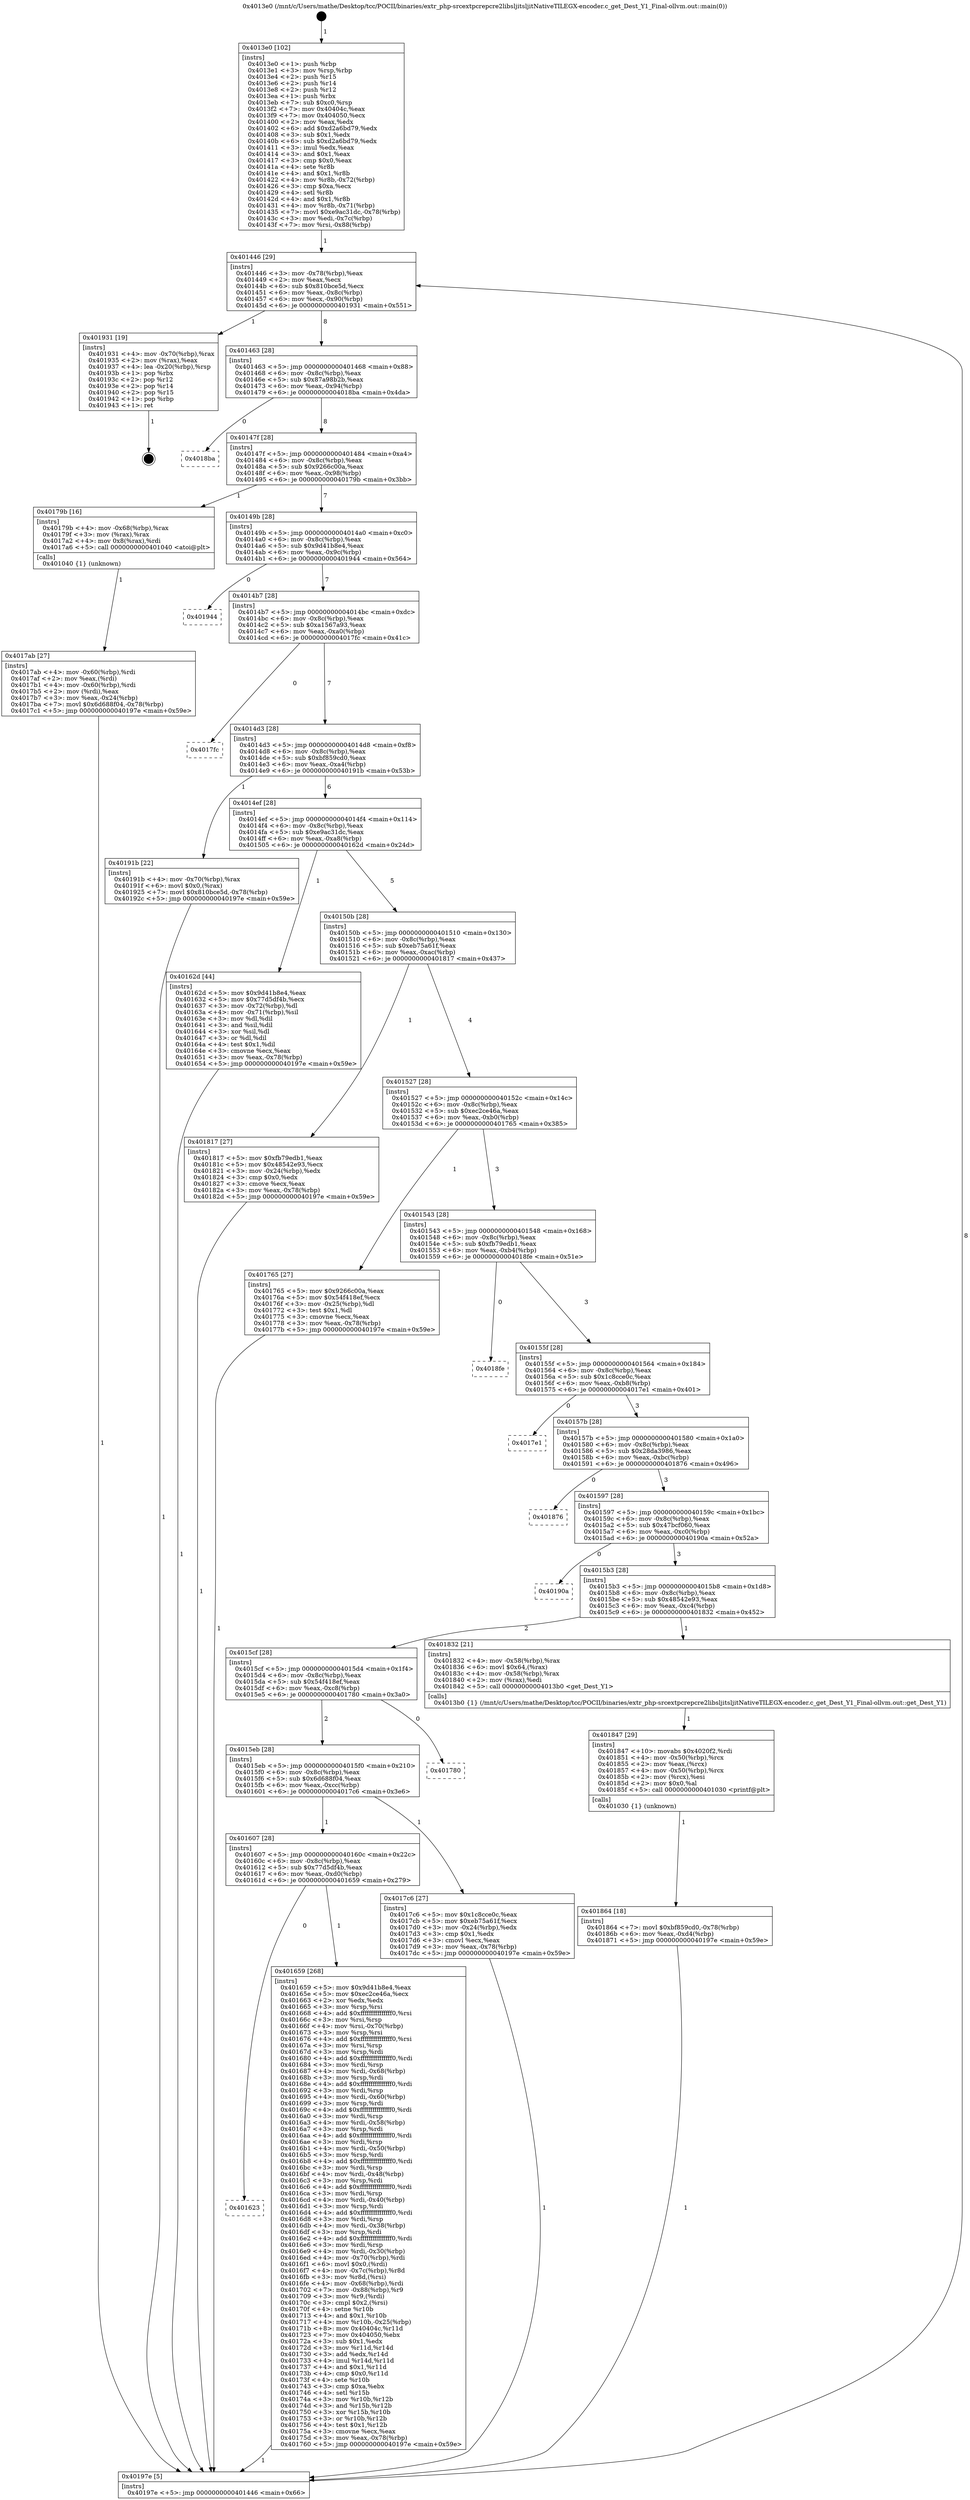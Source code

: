 digraph "0x4013e0" {
  label = "0x4013e0 (/mnt/c/Users/mathe/Desktop/tcc/POCII/binaries/extr_php-srcextpcrepcre2libsljitsljitNativeTILEGX-encoder.c_get_Dest_Y1_Final-ollvm.out::main(0))"
  labelloc = "t"
  node[shape=record]

  Entry [label="",width=0.3,height=0.3,shape=circle,fillcolor=black,style=filled]
  "0x401446" [label="{
     0x401446 [29]\l
     | [instrs]\l
     &nbsp;&nbsp;0x401446 \<+3\>: mov -0x78(%rbp),%eax\l
     &nbsp;&nbsp;0x401449 \<+2\>: mov %eax,%ecx\l
     &nbsp;&nbsp;0x40144b \<+6\>: sub $0x810bce5d,%ecx\l
     &nbsp;&nbsp;0x401451 \<+6\>: mov %eax,-0x8c(%rbp)\l
     &nbsp;&nbsp;0x401457 \<+6\>: mov %ecx,-0x90(%rbp)\l
     &nbsp;&nbsp;0x40145d \<+6\>: je 0000000000401931 \<main+0x551\>\l
  }"]
  "0x401931" [label="{
     0x401931 [19]\l
     | [instrs]\l
     &nbsp;&nbsp;0x401931 \<+4\>: mov -0x70(%rbp),%rax\l
     &nbsp;&nbsp;0x401935 \<+2\>: mov (%rax),%eax\l
     &nbsp;&nbsp;0x401937 \<+4\>: lea -0x20(%rbp),%rsp\l
     &nbsp;&nbsp;0x40193b \<+1\>: pop %rbx\l
     &nbsp;&nbsp;0x40193c \<+2\>: pop %r12\l
     &nbsp;&nbsp;0x40193e \<+2\>: pop %r14\l
     &nbsp;&nbsp;0x401940 \<+2\>: pop %r15\l
     &nbsp;&nbsp;0x401942 \<+1\>: pop %rbp\l
     &nbsp;&nbsp;0x401943 \<+1\>: ret\l
  }"]
  "0x401463" [label="{
     0x401463 [28]\l
     | [instrs]\l
     &nbsp;&nbsp;0x401463 \<+5\>: jmp 0000000000401468 \<main+0x88\>\l
     &nbsp;&nbsp;0x401468 \<+6\>: mov -0x8c(%rbp),%eax\l
     &nbsp;&nbsp;0x40146e \<+5\>: sub $0x87a98b2b,%eax\l
     &nbsp;&nbsp;0x401473 \<+6\>: mov %eax,-0x94(%rbp)\l
     &nbsp;&nbsp;0x401479 \<+6\>: je 00000000004018ba \<main+0x4da\>\l
  }"]
  Exit [label="",width=0.3,height=0.3,shape=circle,fillcolor=black,style=filled,peripheries=2]
  "0x4018ba" [label="{
     0x4018ba\l
  }", style=dashed]
  "0x40147f" [label="{
     0x40147f [28]\l
     | [instrs]\l
     &nbsp;&nbsp;0x40147f \<+5\>: jmp 0000000000401484 \<main+0xa4\>\l
     &nbsp;&nbsp;0x401484 \<+6\>: mov -0x8c(%rbp),%eax\l
     &nbsp;&nbsp;0x40148a \<+5\>: sub $0x9266c00a,%eax\l
     &nbsp;&nbsp;0x40148f \<+6\>: mov %eax,-0x98(%rbp)\l
     &nbsp;&nbsp;0x401495 \<+6\>: je 000000000040179b \<main+0x3bb\>\l
  }"]
  "0x401864" [label="{
     0x401864 [18]\l
     | [instrs]\l
     &nbsp;&nbsp;0x401864 \<+7\>: movl $0xbf859cd0,-0x78(%rbp)\l
     &nbsp;&nbsp;0x40186b \<+6\>: mov %eax,-0xd4(%rbp)\l
     &nbsp;&nbsp;0x401871 \<+5\>: jmp 000000000040197e \<main+0x59e\>\l
  }"]
  "0x40179b" [label="{
     0x40179b [16]\l
     | [instrs]\l
     &nbsp;&nbsp;0x40179b \<+4\>: mov -0x68(%rbp),%rax\l
     &nbsp;&nbsp;0x40179f \<+3\>: mov (%rax),%rax\l
     &nbsp;&nbsp;0x4017a2 \<+4\>: mov 0x8(%rax),%rdi\l
     &nbsp;&nbsp;0x4017a6 \<+5\>: call 0000000000401040 \<atoi@plt\>\l
     | [calls]\l
     &nbsp;&nbsp;0x401040 \{1\} (unknown)\l
  }"]
  "0x40149b" [label="{
     0x40149b [28]\l
     | [instrs]\l
     &nbsp;&nbsp;0x40149b \<+5\>: jmp 00000000004014a0 \<main+0xc0\>\l
     &nbsp;&nbsp;0x4014a0 \<+6\>: mov -0x8c(%rbp),%eax\l
     &nbsp;&nbsp;0x4014a6 \<+5\>: sub $0x9d41b8e4,%eax\l
     &nbsp;&nbsp;0x4014ab \<+6\>: mov %eax,-0x9c(%rbp)\l
     &nbsp;&nbsp;0x4014b1 \<+6\>: je 0000000000401944 \<main+0x564\>\l
  }"]
  "0x401847" [label="{
     0x401847 [29]\l
     | [instrs]\l
     &nbsp;&nbsp;0x401847 \<+10\>: movabs $0x4020f2,%rdi\l
     &nbsp;&nbsp;0x401851 \<+4\>: mov -0x50(%rbp),%rcx\l
     &nbsp;&nbsp;0x401855 \<+2\>: mov %eax,(%rcx)\l
     &nbsp;&nbsp;0x401857 \<+4\>: mov -0x50(%rbp),%rcx\l
     &nbsp;&nbsp;0x40185b \<+2\>: mov (%rcx),%esi\l
     &nbsp;&nbsp;0x40185d \<+2\>: mov $0x0,%al\l
     &nbsp;&nbsp;0x40185f \<+5\>: call 0000000000401030 \<printf@plt\>\l
     | [calls]\l
     &nbsp;&nbsp;0x401030 \{1\} (unknown)\l
  }"]
  "0x401944" [label="{
     0x401944\l
  }", style=dashed]
  "0x4014b7" [label="{
     0x4014b7 [28]\l
     | [instrs]\l
     &nbsp;&nbsp;0x4014b7 \<+5\>: jmp 00000000004014bc \<main+0xdc\>\l
     &nbsp;&nbsp;0x4014bc \<+6\>: mov -0x8c(%rbp),%eax\l
     &nbsp;&nbsp;0x4014c2 \<+5\>: sub $0xa1567a93,%eax\l
     &nbsp;&nbsp;0x4014c7 \<+6\>: mov %eax,-0xa0(%rbp)\l
     &nbsp;&nbsp;0x4014cd \<+6\>: je 00000000004017fc \<main+0x41c\>\l
  }"]
  "0x4017ab" [label="{
     0x4017ab [27]\l
     | [instrs]\l
     &nbsp;&nbsp;0x4017ab \<+4\>: mov -0x60(%rbp),%rdi\l
     &nbsp;&nbsp;0x4017af \<+2\>: mov %eax,(%rdi)\l
     &nbsp;&nbsp;0x4017b1 \<+4\>: mov -0x60(%rbp),%rdi\l
     &nbsp;&nbsp;0x4017b5 \<+2\>: mov (%rdi),%eax\l
     &nbsp;&nbsp;0x4017b7 \<+3\>: mov %eax,-0x24(%rbp)\l
     &nbsp;&nbsp;0x4017ba \<+7\>: movl $0x6d688f04,-0x78(%rbp)\l
     &nbsp;&nbsp;0x4017c1 \<+5\>: jmp 000000000040197e \<main+0x59e\>\l
  }"]
  "0x4017fc" [label="{
     0x4017fc\l
  }", style=dashed]
  "0x4014d3" [label="{
     0x4014d3 [28]\l
     | [instrs]\l
     &nbsp;&nbsp;0x4014d3 \<+5\>: jmp 00000000004014d8 \<main+0xf8\>\l
     &nbsp;&nbsp;0x4014d8 \<+6\>: mov -0x8c(%rbp),%eax\l
     &nbsp;&nbsp;0x4014de \<+5\>: sub $0xbf859cd0,%eax\l
     &nbsp;&nbsp;0x4014e3 \<+6\>: mov %eax,-0xa4(%rbp)\l
     &nbsp;&nbsp;0x4014e9 \<+6\>: je 000000000040191b \<main+0x53b\>\l
  }"]
  "0x401623" [label="{
     0x401623\l
  }", style=dashed]
  "0x40191b" [label="{
     0x40191b [22]\l
     | [instrs]\l
     &nbsp;&nbsp;0x40191b \<+4\>: mov -0x70(%rbp),%rax\l
     &nbsp;&nbsp;0x40191f \<+6\>: movl $0x0,(%rax)\l
     &nbsp;&nbsp;0x401925 \<+7\>: movl $0x810bce5d,-0x78(%rbp)\l
     &nbsp;&nbsp;0x40192c \<+5\>: jmp 000000000040197e \<main+0x59e\>\l
  }"]
  "0x4014ef" [label="{
     0x4014ef [28]\l
     | [instrs]\l
     &nbsp;&nbsp;0x4014ef \<+5\>: jmp 00000000004014f4 \<main+0x114\>\l
     &nbsp;&nbsp;0x4014f4 \<+6\>: mov -0x8c(%rbp),%eax\l
     &nbsp;&nbsp;0x4014fa \<+5\>: sub $0xe9ac31dc,%eax\l
     &nbsp;&nbsp;0x4014ff \<+6\>: mov %eax,-0xa8(%rbp)\l
     &nbsp;&nbsp;0x401505 \<+6\>: je 000000000040162d \<main+0x24d\>\l
  }"]
  "0x401659" [label="{
     0x401659 [268]\l
     | [instrs]\l
     &nbsp;&nbsp;0x401659 \<+5\>: mov $0x9d41b8e4,%eax\l
     &nbsp;&nbsp;0x40165e \<+5\>: mov $0xec2ce46a,%ecx\l
     &nbsp;&nbsp;0x401663 \<+2\>: xor %edx,%edx\l
     &nbsp;&nbsp;0x401665 \<+3\>: mov %rsp,%rsi\l
     &nbsp;&nbsp;0x401668 \<+4\>: add $0xfffffffffffffff0,%rsi\l
     &nbsp;&nbsp;0x40166c \<+3\>: mov %rsi,%rsp\l
     &nbsp;&nbsp;0x40166f \<+4\>: mov %rsi,-0x70(%rbp)\l
     &nbsp;&nbsp;0x401673 \<+3\>: mov %rsp,%rsi\l
     &nbsp;&nbsp;0x401676 \<+4\>: add $0xfffffffffffffff0,%rsi\l
     &nbsp;&nbsp;0x40167a \<+3\>: mov %rsi,%rsp\l
     &nbsp;&nbsp;0x40167d \<+3\>: mov %rsp,%rdi\l
     &nbsp;&nbsp;0x401680 \<+4\>: add $0xfffffffffffffff0,%rdi\l
     &nbsp;&nbsp;0x401684 \<+3\>: mov %rdi,%rsp\l
     &nbsp;&nbsp;0x401687 \<+4\>: mov %rdi,-0x68(%rbp)\l
     &nbsp;&nbsp;0x40168b \<+3\>: mov %rsp,%rdi\l
     &nbsp;&nbsp;0x40168e \<+4\>: add $0xfffffffffffffff0,%rdi\l
     &nbsp;&nbsp;0x401692 \<+3\>: mov %rdi,%rsp\l
     &nbsp;&nbsp;0x401695 \<+4\>: mov %rdi,-0x60(%rbp)\l
     &nbsp;&nbsp;0x401699 \<+3\>: mov %rsp,%rdi\l
     &nbsp;&nbsp;0x40169c \<+4\>: add $0xfffffffffffffff0,%rdi\l
     &nbsp;&nbsp;0x4016a0 \<+3\>: mov %rdi,%rsp\l
     &nbsp;&nbsp;0x4016a3 \<+4\>: mov %rdi,-0x58(%rbp)\l
     &nbsp;&nbsp;0x4016a7 \<+3\>: mov %rsp,%rdi\l
     &nbsp;&nbsp;0x4016aa \<+4\>: add $0xfffffffffffffff0,%rdi\l
     &nbsp;&nbsp;0x4016ae \<+3\>: mov %rdi,%rsp\l
     &nbsp;&nbsp;0x4016b1 \<+4\>: mov %rdi,-0x50(%rbp)\l
     &nbsp;&nbsp;0x4016b5 \<+3\>: mov %rsp,%rdi\l
     &nbsp;&nbsp;0x4016b8 \<+4\>: add $0xfffffffffffffff0,%rdi\l
     &nbsp;&nbsp;0x4016bc \<+3\>: mov %rdi,%rsp\l
     &nbsp;&nbsp;0x4016bf \<+4\>: mov %rdi,-0x48(%rbp)\l
     &nbsp;&nbsp;0x4016c3 \<+3\>: mov %rsp,%rdi\l
     &nbsp;&nbsp;0x4016c6 \<+4\>: add $0xfffffffffffffff0,%rdi\l
     &nbsp;&nbsp;0x4016ca \<+3\>: mov %rdi,%rsp\l
     &nbsp;&nbsp;0x4016cd \<+4\>: mov %rdi,-0x40(%rbp)\l
     &nbsp;&nbsp;0x4016d1 \<+3\>: mov %rsp,%rdi\l
     &nbsp;&nbsp;0x4016d4 \<+4\>: add $0xfffffffffffffff0,%rdi\l
     &nbsp;&nbsp;0x4016d8 \<+3\>: mov %rdi,%rsp\l
     &nbsp;&nbsp;0x4016db \<+4\>: mov %rdi,-0x38(%rbp)\l
     &nbsp;&nbsp;0x4016df \<+3\>: mov %rsp,%rdi\l
     &nbsp;&nbsp;0x4016e2 \<+4\>: add $0xfffffffffffffff0,%rdi\l
     &nbsp;&nbsp;0x4016e6 \<+3\>: mov %rdi,%rsp\l
     &nbsp;&nbsp;0x4016e9 \<+4\>: mov %rdi,-0x30(%rbp)\l
     &nbsp;&nbsp;0x4016ed \<+4\>: mov -0x70(%rbp),%rdi\l
     &nbsp;&nbsp;0x4016f1 \<+6\>: movl $0x0,(%rdi)\l
     &nbsp;&nbsp;0x4016f7 \<+4\>: mov -0x7c(%rbp),%r8d\l
     &nbsp;&nbsp;0x4016fb \<+3\>: mov %r8d,(%rsi)\l
     &nbsp;&nbsp;0x4016fe \<+4\>: mov -0x68(%rbp),%rdi\l
     &nbsp;&nbsp;0x401702 \<+7\>: mov -0x88(%rbp),%r9\l
     &nbsp;&nbsp;0x401709 \<+3\>: mov %r9,(%rdi)\l
     &nbsp;&nbsp;0x40170c \<+3\>: cmpl $0x2,(%rsi)\l
     &nbsp;&nbsp;0x40170f \<+4\>: setne %r10b\l
     &nbsp;&nbsp;0x401713 \<+4\>: and $0x1,%r10b\l
     &nbsp;&nbsp;0x401717 \<+4\>: mov %r10b,-0x25(%rbp)\l
     &nbsp;&nbsp;0x40171b \<+8\>: mov 0x40404c,%r11d\l
     &nbsp;&nbsp;0x401723 \<+7\>: mov 0x404050,%ebx\l
     &nbsp;&nbsp;0x40172a \<+3\>: sub $0x1,%edx\l
     &nbsp;&nbsp;0x40172d \<+3\>: mov %r11d,%r14d\l
     &nbsp;&nbsp;0x401730 \<+3\>: add %edx,%r14d\l
     &nbsp;&nbsp;0x401733 \<+4\>: imul %r14d,%r11d\l
     &nbsp;&nbsp;0x401737 \<+4\>: and $0x1,%r11d\l
     &nbsp;&nbsp;0x40173b \<+4\>: cmp $0x0,%r11d\l
     &nbsp;&nbsp;0x40173f \<+4\>: sete %r10b\l
     &nbsp;&nbsp;0x401743 \<+3\>: cmp $0xa,%ebx\l
     &nbsp;&nbsp;0x401746 \<+4\>: setl %r15b\l
     &nbsp;&nbsp;0x40174a \<+3\>: mov %r10b,%r12b\l
     &nbsp;&nbsp;0x40174d \<+3\>: and %r15b,%r12b\l
     &nbsp;&nbsp;0x401750 \<+3\>: xor %r15b,%r10b\l
     &nbsp;&nbsp;0x401753 \<+3\>: or %r10b,%r12b\l
     &nbsp;&nbsp;0x401756 \<+4\>: test $0x1,%r12b\l
     &nbsp;&nbsp;0x40175a \<+3\>: cmovne %ecx,%eax\l
     &nbsp;&nbsp;0x40175d \<+3\>: mov %eax,-0x78(%rbp)\l
     &nbsp;&nbsp;0x401760 \<+5\>: jmp 000000000040197e \<main+0x59e\>\l
  }"]
  "0x40162d" [label="{
     0x40162d [44]\l
     | [instrs]\l
     &nbsp;&nbsp;0x40162d \<+5\>: mov $0x9d41b8e4,%eax\l
     &nbsp;&nbsp;0x401632 \<+5\>: mov $0x77d5df4b,%ecx\l
     &nbsp;&nbsp;0x401637 \<+3\>: mov -0x72(%rbp),%dl\l
     &nbsp;&nbsp;0x40163a \<+4\>: mov -0x71(%rbp),%sil\l
     &nbsp;&nbsp;0x40163e \<+3\>: mov %dl,%dil\l
     &nbsp;&nbsp;0x401641 \<+3\>: and %sil,%dil\l
     &nbsp;&nbsp;0x401644 \<+3\>: xor %sil,%dl\l
     &nbsp;&nbsp;0x401647 \<+3\>: or %dl,%dil\l
     &nbsp;&nbsp;0x40164a \<+4\>: test $0x1,%dil\l
     &nbsp;&nbsp;0x40164e \<+3\>: cmovne %ecx,%eax\l
     &nbsp;&nbsp;0x401651 \<+3\>: mov %eax,-0x78(%rbp)\l
     &nbsp;&nbsp;0x401654 \<+5\>: jmp 000000000040197e \<main+0x59e\>\l
  }"]
  "0x40150b" [label="{
     0x40150b [28]\l
     | [instrs]\l
     &nbsp;&nbsp;0x40150b \<+5\>: jmp 0000000000401510 \<main+0x130\>\l
     &nbsp;&nbsp;0x401510 \<+6\>: mov -0x8c(%rbp),%eax\l
     &nbsp;&nbsp;0x401516 \<+5\>: sub $0xeb75a61f,%eax\l
     &nbsp;&nbsp;0x40151b \<+6\>: mov %eax,-0xac(%rbp)\l
     &nbsp;&nbsp;0x401521 \<+6\>: je 0000000000401817 \<main+0x437\>\l
  }"]
  "0x40197e" [label="{
     0x40197e [5]\l
     | [instrs]\l
     &nbsp;&nbsp;0x40197e \<+5\>: jmp 0000000000401446 \<main+0x66\>\l
  }"]
  "0x4013e0" [label="{
     0x4013e0 [102]\l
     | [instrs]\l
     &nbsp;&nbsp;0x4013e0 \<+1\>: push %rbp\l
     &nbsp;&nbsp;0x4013e1 \<+3\>: mov %rsp,%rbp\l
     &nbsp;&nbsp;0x4013e4 \<+2\>: push %r15\l
     &nbsp;&nbsp;0x4013e6 \<+2\>: push %r14\l
     &nbsp;&nbsp;0x4013e8 \<+2\>: push %r12\l
     &nbsp;&nbsp;0x4013ea \<+1\>: push %rbx\l
     &nbsp;&nbsp;0x4013eb \<+7\>: sub $0xc0,%rsp\l
     &nbsp;&nbsp;0x4013f2 \<+7\>: mov 0x40404c,%eax\l
     &nbsp;&nbsp;0x4013f9 \<+7\>: mov 0x404050,%ecx\l
     &nbsp;&nbsp;0x401400 \<+2\>: mov %eax,%edx\l
     &nbsp;&nbsp;0x401402 \<+6\>: add $0xd2a6bd79,%edx\l
     &nbsp;&nbsp;0x401408 \<+3\>: sub $0x1,%edx\l
     &nbsp;&nbsp;0x40140b \<+6\>: sub $0xd2a6bd79,%edx\l
     &nbsp;&nbsp;0x401411 \<+3\>: imul %edx,%eax\l
     &nbsp;&nbsp;0x401414 \<+3\>: and $0x1,%eax\l
     &nbsp;&nbsp;0x401417 \<+3\>: cmp $0x0,%eax\l
     &nbsp;&nbsp;0x40141a \<+4\>: sete %r8b\l
     &nbsp;&nbsp;0x40141e \<+4\>: and $0x1,%r8b\l
     &nbsp;&nbsp;0x401422 \<+4\>: mov %r8b,-0x72(%rbp)\l
     &nbsp;&nbsp;0x401426 \<+3\>: cmp $0xa,%ecx\l
     &nbsp;&nbsp;0x401429 \<+4\>: setl %r8b\l
     &nbsp;&nbsp;0x40142d \<+4\>: and $0x1,%r8b\l
     &nbsp;&nbsp;0x401431 \<+4\>: mov %r8b,-0x71(%rbp)\l
     &nbsp;&nbsp;0x401435 \<+7\>: movl $0xe9ac31dc,-0x78(%rbp)\l
     &nbsp;&nbsp;0x40143c \<+3\>: mov %edi,-0x7c(%rbp)\l
     &nbsp;&nbsp;0x40143f \<+7\>: mov %rsi,-0x88(%rbp)\l
  }"]
  "0x401607" [label="{
     0x401607 [28]\l
     | [instrs]\l
     &nbsp;&nbsp;0x401607 \<+5\>: jmp 000000000040160c \<main+0x22c\>\l
     &nbsp;&nbsp;0x40160c \<+6\>: mov -0x8c(%rbp),%eax\l
     &nbsp;&nbsp;0x401612 \<+5\>: sub $0x77d5df4b,%eax\l
     &nbsp;&nbsp;0x401617 \<+6\>: mov %eax,-0xd0(%rbp)\l
     &nbsp;&nbsp;0x40161d \<+6\>: je 0000000000401659 \<main+0x279\>\l
  }"]
  "0x401817" [label="{
     0x401817 [27]\l
     | [instrs]\l
     &nbsp;&nbsp;0x401817 \<+5\>: mov $0xfb79edb1,%eax\l
     &nbsp;&nbsp;0x40181c \<+5\>: mov $0x48542e93,%ecx\l
     &nbsp;&nbsp;0x401821 \<+3\>: mov -0x24(%rbp),%edx\l
     &nbsp;&nbsp;0x401824 \<+3\>: cmp $0x0,%edx\l
     &nbsp;&nbsp;0x401827 \<+3\>: cmove %ecx,%eax\l
     &nbsp;&nbsp;0x40182a \<+3\>: mov %eax,-0x78(%rbp)\l
     &nbsp;&nbsp;0x40182d \<+5\>: jmp 000000000040197e \<main+0x59e\>\l
  }"]
  "0x401527" [label="{
     0x401527 [28]\l
     | [instrs]\l
     &nbsp;&nbsp;0x401527 \<+5\>: jmp 000000000040152c \<main+0x14c\>\l
     &nbsp;&nbsp;0x40152c \<+6\>: mov -0x8c(%rbp),%eax\l
     &nbsp;&nbsp;0x401532 \<+5\>: sub $0xec2ce46a,%eax\l
     &nbsp;&nbsp;0x401537 \<+6\>: mov %eax,-0xb0(%rbp)\l
     &nbsp;&nbsp;0x40153d \<+6\>: je 0000000000401765 \<main+0x385\>\l
  }"]
  "0x4017c6" [label="{
     0x4017c6 [27]\l
     | [instrs]\l
     &nbsp;&nbsp;0x4017c6 \<+5\>: mov $0x1c8cce0c,%eax\l
     &nbsp;&nbsp;0x4017cb \<+5\>: mov $0xeb75a61f,%ecx\l
     &nbsp;&nbsp;0x4017d0 \<+3\>: mov -0x24(%rbp),%edx\l
     &nbsp;&nbsp;0x4017d3 \<+3\>: cmp $0x1,%edx\l
     &nbsp;&nbsp;0x4017d6 \<+3\>: cmovl %ecx,%eax\l
     &nbsp;&nbsp;0x4017d9 \<+3\>: mov %eax,-0x78(%rbp)\l
     &nbsp;&nbsp;0x4017dc \<+5\>: jmp 000000000040197e \<main+0x59e\>\l
  }"]
  "0x401765" [label="{
     0x401765 [27]\l
     | [instrs]\l
     &nbsp;&nbsp;0x401765 \<+5\>: mov $0x9266c00a,%eax\l
     &nbsp;&nbsp;0x40176a \<+5\>: mov $0x54f418ef,%ecx\l
     &nbsp;&nbsp;0x40176f \<+3\>: mov -0x25(%rbp),%dl\l
     &nbsp;&nbsp;0x401772 \<+3\>: test $0x1,%dl\l
     &nbsp;&nbsp;0x401775 \<+3\>: cmovne %ecx,%eax\l
     &nbsp;&nbsp;0x401778 \<+3\>: mov %eax,-0x78(%rbp)\l
     &nbsp;&nbsp;0x40177b \<+5\>: jmp 000000000040197e \<main+0x59e\>\l
  }"]
  "0x401543" [label="{
     0x401543 [28]\l
     | [instrs]\l
     &nbsp;&nbsp;0x401543 \<+5\>: jmp 0000000000401548 \<main+0x168\>\l
     &nbsp;&nbsp;0x401548 \<+6\>: mov -0x8c(%rbp),%eax\l
     &nbsp;&nbsp;0x40154e \<+5\>: sub $0xfb79edb1,%eax\l
     &nbsp;&nbsp;0x401553 \<+6\>: mov %eax,-0xb4(%rbp)\l
     &nbsp;&nbsp;0x401559 \<+6\>: je 00000000004018fe \<main+0x51e\>\l
  }"]
  "0x4015eb" [label="{
     0x4015eb [28]\l
     | [instrs]\l
     &nbsp;&nbsp;0x4015eb \<+5\>: jmp 00000000004015f0 \<main+0x210\>\l
     &nbsp;&nbsp;0x4015f0 \<+6\>: mov -0x8c(%rbp),%eax\l
     &nbsp;&nbsp;0x4015f6 \<+5\>: sub $0x6d688f04,%eax\l
     &nbsp;&nbsp;0x4015fb \<+6\>: mov %eax,-0xcc(%rbp)\l
     &nbsp;&nbsp;0x401601 \<+6\>: je 00000000004017c6 \<main+0x3e6\>\l
  }"]
  "0x4018fe" [label="{
     0x4018fe\l
  }", style=dashed]
  "0x40155f" [label="{
     0x40155f [28]\l
     | [instrs]\l
     &nbsp;&nbsp;0x40155f \<+5\>: jmp 0000000000401564 \<main+0x184\>\l
     &nbsp;&nbsp;0x401564 \<+6\>: mov -0x8c(%rbp),%eax\l
     &nbsp;&nbsp;0x40156a \<+5\>: sub $0x1c8cce0c,%eax\l
     &nbsp;&nbsp;0x40156f \<+6\>: mov %eax,-0xb8(%rbp)\l
     &nbsp;&nbsp;0x401575 \<+6\>: je 00000000004017e1 \<main+0x401\>\l
  }"]
  "0x401780" [label="{
     0x401780\l
  }", style=dashed]
  "0x4017e1" [label="{
     0x4017e1\l
  }", style=dashed]
  "0x40157b" [label="{
     0x40157b [28]\l
     | [instrs]\l
     &nbsp;&nbsp;0x40157b \<+5\>: jmp 0000000000401580 \<main+0x1a0\>\l
     &nbsp;&nbsp;0x401580 \<+6\>: mov -0x8c(%rbp),%eax\l
     &nbsp;&nbsp;0x401586 \<+5\>: sub $0x28da3986,%eax\l
     &nbsp;&nbsp;0x40158b \<+6\>: mov %eax,-0xbc(%rbp)\l
     &nbsp;&nbsp;0x401591 \<+6\>: je 0000000000401876 \<main+0x496\>\l
  }"]
  "0x4015cf" [label="{
     0x4015cf [28]\l
     | [instrs]\l
     &nbsp;&nbsp;0x4015cf \<+5\>: jmp 00000000004015d4 \<main+0x1f4\>\l
     &nbsp;&nbsp;0x4015d4 \<+6\>: mov -0x8c(%rbp),%eax\l
     &nbsp;&nbsp;0x4015da \<+5\>: sub $0x54f418ef,%eax\l
     &nbsp;&nbsp;0x4015df \<+6\>: mov %eax,-0xc8(%rbp)\l
     &nbsp;&nbsp;0x4015e5 \<+6\>: je 0000000000401780 \<main+0x3a0\>\l
  }"]
  "0x401876" [label="{
     0x401876\l
  }", style=dashed]
  "0x401597" [label="{
     0x401597 [28]\l
     | [instrs]\l
     &nbsp;&nbsp;0x401597 \<+5\>: jmp 000000000040159c \<main+0x1bc\>\l
     &nbsp;&nbsp;0x40159c \<+6\>: mov -0x8c(%rbp),%eax\l
     &nbsp;&nbsp;0x4015a2 \<+5\>: sub $0x47bcf060,%eax\l
     &nbsp;&nbsp;0x4015a7 \<+6\>: mov %eax,-0xc0(%rbp)\l
     &nbsp;&nbsp;0x4015ad \<+6\>: je 000000000040190a \<main+0x52a\>\l
  }"]
  "0x401832" [label="{
     0x401832 [21]\l
     | [instrs]\l
     &nbsp;&nbsp;0x401832 \<+4\>: mov -0x58(%rbp),%rax\l
     &nbsp;&nbsp;0x401836 \<+6\>: movl $0x64,(%rax)\l
     &nbsp;&nbsp;0x40183c \<+4\>: mov -0x58(%rbp),%rax\l
     &nbsp;&nbsp;0x401840 \<+2\>: mov (%rax),%edi\l
     &nbsp;&nbsp;0x401842 \<+5\>: call 00000000004013b0 \<get_Dest_Y1\>\l
     | [calls]\l
     &nbsp;&nbsp;0x4013b0 \{1\} (/mnt/c/Users/mathe/Desktop/tcc/POCII/binaries/extr_php-srcextpcrepcre2libsljitsljitNativeTILEGX-encoder.c_get_Dest_Y1_Final-ollvm.out::get_Dest_Y1)\l
  }"]
  "0x40190a" [label="{
     0x40190a\l
  }", style=dashed]
  "0x4015b3" [label="{
     0x4015b3 [28]\l
     | [instrs]\l
     &nbsp;&nbsp;0x4015b3 \<+5\>: jmp 00000000004015b8 \<main+0x1d8\>\l
     &nbsp;&nbsp;0x4015b8 \<+6\>: mov -0x8c(%rbp),%eax\l
     &nbsp;&nbsp;0x4015be \<+5\>: sub $0x48542e93,%eax\l
     &nbsp;&nbsp;0x4015c3 \<+6\>: mov %eax,-0xc4(%rbp)\l
     &nbsp;&nbsp;0x4015c9 \<+6\>: je 0000000000401832 \<main+0x452\>\l
  }"]
  Entry -> "0x4013e0" [label=" 1"]
  "0x401446" -> "0x401931" [label=" 1"]
  "0x401446" -> "0x401463" [label=" 8"]
  "0x401931" -> Exit [label=" 1"]
  "0x401463" -> "0x4018ba" [label=" 0"]
  "0x401463" -> "0x40147f" [label=" 8"]
  "0x40191b" -> "0x40197e" [label=" 1"]
  "0x40147f" -> "0x40179b" [label=" 1"]
  "0x40147f" -> "0x40149b" [label=" 7"]
  "0x401864" -> "0x40197e" [label=" 1"]
  "0x40149b" -> "0x401944" [label=" 0"]
  "0x40149b" -> "0x4014b7" [label=" 7"]
  "0x401847" -> "0x401864" [label=" 1"]
  "0x4014b7" -> "0x4017fc" [label=" 0"]
  "0x4014b7" -> "0x4014d3" [label=" 7"]
  "0x401832" -> "0x401847" [label=" 1"]
  "0x4014d3" -> "0x40191b" [label=" 1"]
  "0x4014d3" -> "0x4014ef" [label=" 6"]
  "0x4017c6" -> "0x40197e" [label=" 1"]
  "0x4014ef" -> "0x40162d" [label=" 1"]
  "0x4014ef" -> "0x40150b" [label=" 5"]
  "0x40162d" -> "0x40197e" [label=" 1"]
  "0x4013e0" -> "0x401446" [label=" 1"]
  "0x40197e" -> "0x401446" [label=" 8"]
  "0x4017ab" -> "0x40197e" [label=" 1"]
  "0x40150b" -> "0x401817" [label=" 1"]
  "0x40150b" -> "0x401527" [label=" 4"]
  "0x401765" -> "0x40197e" [label=" 1"]
  "0x401527" -> "0x401765" [label=" 1"]
  "0x401527" -> "0x401543" [label=" 3"]
  "0x401659" -> "0x40197e" [label=" 1"]
  "0x401543" -> "0x4018fe" [label=" 0"]
  "0x401543" -> "0x40155f" [label=" 3"]
  "0x401607" -> "0x401623" [label=" 0"]
  "0x40155f" -> "0x4017e1" [label=" 0"]
  "0x40155f" -> "0x40157b" [label=" 3"]
  "0x401607" -> "0x401659" [label=" 1"]
  "0x40157b" -> "0x401876" [label=" 0"]
  "0x40157b" -> "0x401597" [label=" 3"]
  "0x4015eb" -> "0x401607" [label=" 1"]
  "0x401597" -> "0x40190a" [label=" 0"]
  "0x401597" -> "0x4015b3" [label=" 3"]
  "0x4015eb" -> "0x4017c6" [label=" 1"]
  "0x4015b3" -> "0x401832" [label=" 1"]
  "0x4015b3" -> "0x4015cf" [label=" 2"]
  "0x40179b" -> "0x4017ab" [label=" 1"]
  "0x4015cf" -> "0x401780" [label=" 0"]
  "0x4015cf" -> "0x4015eb" [label=" 2"]
  "0x401817" -> "0x40197e" [label=" 1"]
}
